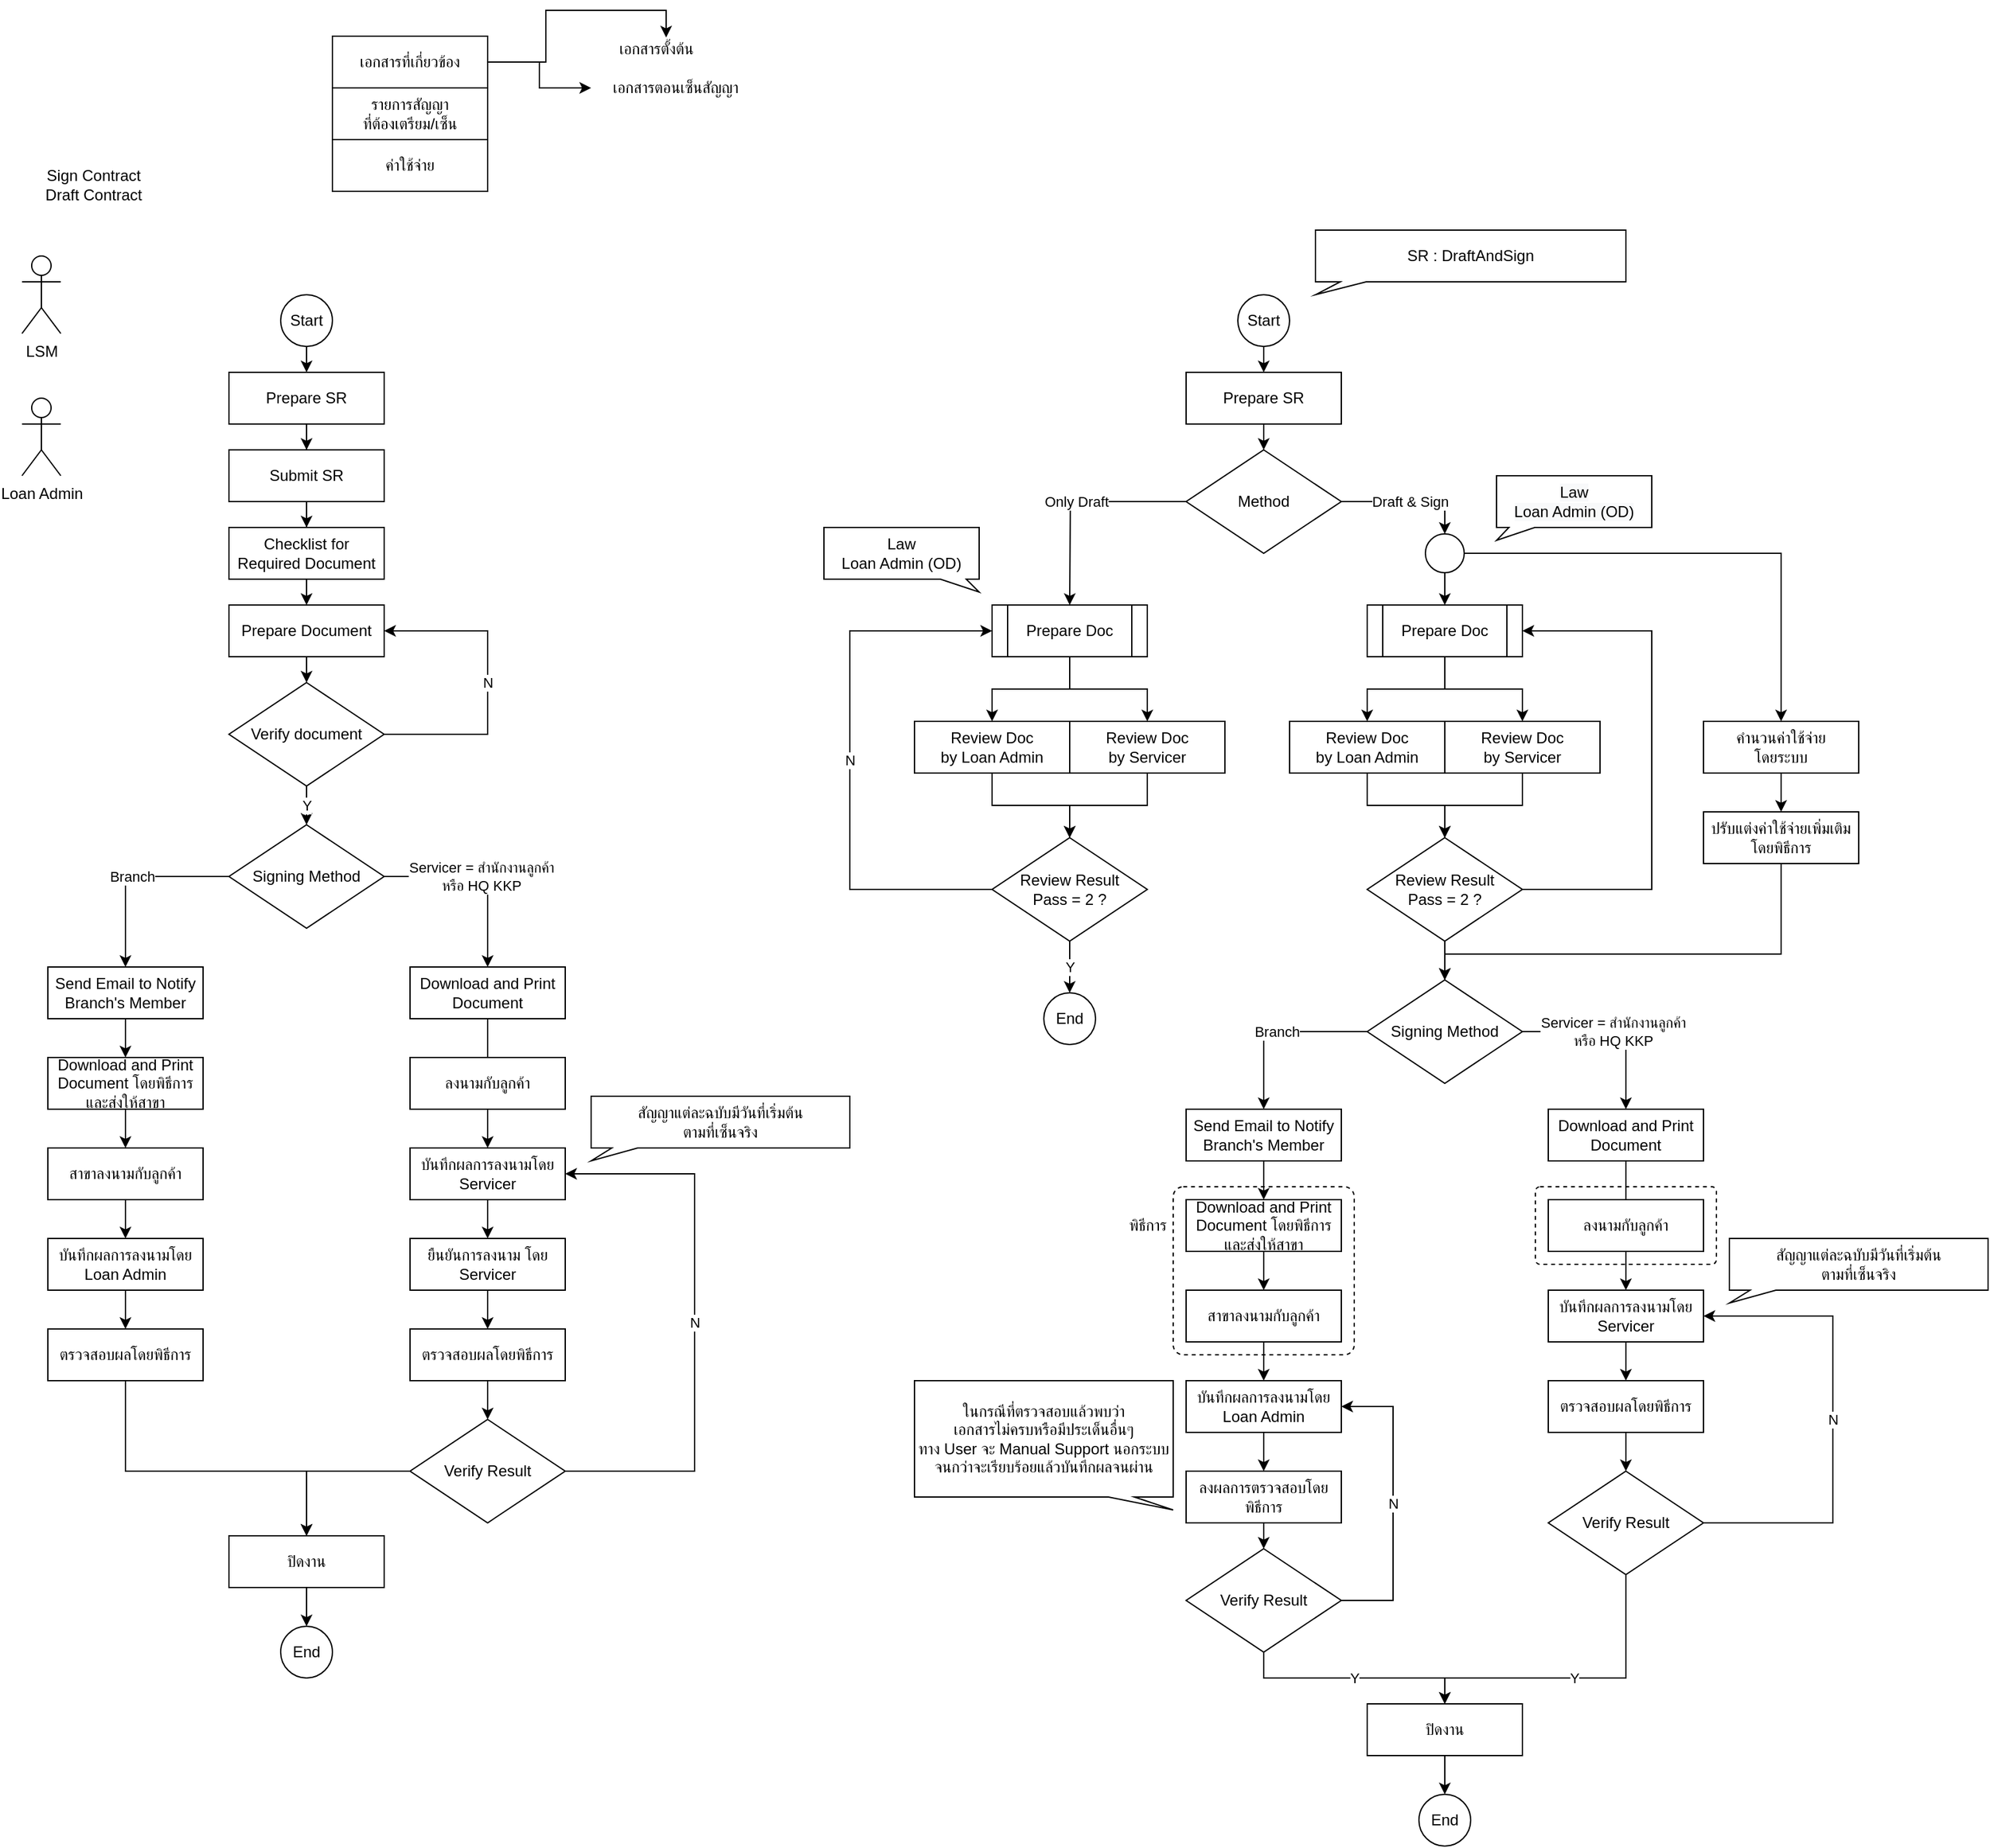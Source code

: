 <mxfile version="15.8.2" type="github">
  <diagram id="XHlBkb5N3IQd5sakmH8c" name="Page-1">
    <mxGraphModel dx="1648" dy="748" grid="1" gridSize="10" guides="1" tooltips="1" connect="1" arrows="1" fold="1" page="1" pageScale="1" pageWidth="850" pageHeight="1100" math="0" shadow="0">
      <root>
        <mxCell id="0" />
        <mxCell id="1" parent="0" />
        <mxCell id="TZq1IhybCBPVHilEYRej-134" value="" style="rounded=1;whiteSpace=wrap;html=1;dashed=1;arcSize=6;" parent="1" vertex="1">
          <mxGeometry x="1290" y="930" width="140" height="60" as="geometry" />
        </mxCell>
        <mxCell id="TZq1IhybCBPVHilEYRej-133" value="" style="rounded=1;whiteSpace=wrap;html=1;dashed=1;arcSize=6;" parent="1" vertex="1">
          <mxGeometry x="1010" y="930" width="140" height="130" as="geometry" />
        </mxCell>
        <mxCell id="TZq1IhybCBPVHilEYRej-1" value="Sign Contract&lt;br&gt;Draft Contract" style="text;html=1;align=center;verticalAlign=middle;resizable=0;points=[];autosize=1;strokeColor=none;fillColor=none;" parent="1" vertex="1">
          <mxGeometry x="130" y="140" width="90" height="30" as="geometry" />
        </mxCell>
        <mxCell id="TZq1IhybCBPVHilEYRej-2" value="ค่าใช้จ่าย" style="rounded=0;whiteSpace=wrap;html=1;" parent="1" vertex="1">
          <mxGeometry x="360" y="120" width="120" height="40" as="geometry" />
        </mxCell>
        <mxCell id="TZq1IhybCBPVHilEYRej-3" value="รายการสัญญา&lt;br&gt;ที่ต้องเตรียม/เซ็น" style="rounded=0;whiteSpace=wrap;html=1;" parent="1" vertex="1">
          <mxGeometry x="360" y="80" width="120" height="40" as="geometry" />
        </mxCell>
        <mxCell id="TZq1IhybCBPVHilEYRej-8" style="edgeStyle=orthogonalEdgeStyle;rounded=0;orthogonalLoop=1;jettySize=auto;html=1;exitX=1;exitY=0.5;exitDx=0;exitDy=0;entryX=0.6;entryY=0.05;entryDx=0;entryDy=0;entryPerimeter=0;" parent="1" source="TZq1IhybCBPVHilEYRej-4" target="TZq1IhybCBPVHilEYRej-6" edge="1">
          <mxGeometry relative="1" as="geometry" />
        </mxCell>
        <mxCell id="TZq1IhybCBPVHilEYRej-9" style="edgeStyle=orthogonalEdgeStyle;rounded=0;orthogonalLoop=1;jettySize=auto;html=1;exitX=1;exitY=0.5;exitDx=0;exitDy=0;" parent="1" source="TZq1IhybCBPVHilEYRej-4" target="TZq1IhybCBPVHilEYRej-7" edge="1">
          <mxGeometry relative="1" as="geometry" />
        </mxCell>
        <mxCell id="TZq1IhybCBPVHilEYRej-4" value="เอกสารที่เกี่ยวข้อง" style="rounded=0;whiteSpace=wrap;html=1;" parent="1" vertex="1">
          <mxGeometry x="360" y="40" width="120" height="40" as="geometry" />
        </mxCell>
        <mxCell id="TZq1IhybCBPVHilEYRej-6" value="เอกสารตั้งต้น" style="text;html=1;align=center;verticalAlign=middle;resizable=0;points=[];autosize=1;strokeColor=none;fillColor=none;" parent="1" vertex="1">
          <mxGeometry x="570" y="40" width="80" height="20" as="geometry" />
        </mxCell>
        <mxCell id="TZq1IhybCBPVHilEYRej-7" value="เอกสารตอนเซ็นสัญญา" style="text;html=1;align=center;verticalAlign=middle;resizable=0;points=[];autosize=1;strokeColor=none;fillColor=none;" parent="1" vertex="1">
          <mxGeometry x="560" y="70" width="130" height="20" as="geometry" />
        </mxCell>
        <mxCell id="TZq1IhybCBPVHilEYRej-11" value="LSM" style="shape=umlActor;verticalLabelPosition=bottom;verticalAlign=top;html=1;outlineConnect=0;" parent="1" vertex="1">
          <mxGeometry x="120" y="210" width="30" height="60" as="geometry" />
        </mxCell>
        <mxCell id="TZq1IhybCBPVHilEYRej-12" value="Loan Admin" style="shape=umlActor;verticalLabelPosition=bottom;verticalAlign=top;html=1;outlineConnect=0;" parent="1" vertex="1">
          <mxGeometry x="120" y="320" width="30" height="60" as="geometry" />
        </mxCell>
        <mxCell id="TZq1IhybCBPVHilEYRej-15" style="edgeStyle=orthogonalEdgeStyle;rounded=0;orthogonalLoop=1;jettySize=auto;html=1;exitX=0.5;exitY=1;exitDx=0;exitDy=0;entryX=0.5;entryY=0;entryDx=0;entryDy=0;" parent="1" source="TZq1IhybCBPVHilEYRej-13" target="TZq1IhybCBPVHilEYRej-14" edge="1">
          <mxGeometry relative="1" as="geometry" />
        </mxCell>
        <mxCell id="TZq1IhybCBPVHilEYRej-13" value="Start" style="ellipse;whiteSpace=wrap;html=1;aspect=fixed;" parent="1" vertex="1">
          <mxGeometry x="320" y="240" width="40" height="40" as="geometry" />
        </mxCell>
        <mxCell id="TZq1IhybCBPVHilEYRej-17" style="edgeStyle=orthogonalEdgeStyle;rounded=0;orthogonalLoop=1;jettySize=auto;html=1;exitX=0.5;exitY=1;exitDx=0;exitDy=0;" parent="1" source="TZq1IhybCBPVHilEYRej-14" target="TZq1IhybCBPVHilEYRej-16" edge="1">
          <mxGeometry relative="1" as="geometry" />
        </mxCell>
        <mxCell id="TZq1IhybCBPVHilEYRej-14" value="Prepare SR" style="rounded=0;whiteSpace=wrap;html=1;" parent="1" vertex="1">
          <mxGeometry x="280" y="300" width="120" height="40" as="geometry" />
        </mxCell>
        <mxCell id="TZq1IhybCBPVHilEYRej-21" style="edgeStyle=orthogonalEdgeStyle;rounded=0;orthogonalLoop=1;jettySize=auto;html=1;exitX=0.5;exitY=1;exitDx=0;exitDy=0;" parent="1" source="TZq1IhybCBPVHilEYRej-16" target="TZq1IhybCBPVHilEYRej-20" edge="1">
          <mxGeometry relative="1" as="geometry" />
        </mxCell>
        <mxCell id="TZq1IhybCBPVHilEYRej-16" value="Submit SR" style="rounded=0;whiteSpace=wrap;html=1;" parent="1" vertex="1">
          <mxGeometry x="280" y="360" width="120" height="40" as="geometry" />
        </mxCell>
        <mxCell id="TZq1IhybCBPVHilEYRej-23" style="edgeStyle=orthogonalEdgeStyle;rounded=0;orthogonalLoop=1;jettySize=auto;html=1;exitX=0.5;exitY=1;exitDx=0;exitDy=0;entryX=0.5;entryY=0;entryDx=0;entryDy=0;" parent="1" source="TZq1IhybCBPVHilEYRej-20" target="TZq1IhybCBPVHilEYRej-22" edge="1">
          <mxGeometry relative="1" as="geometry" />
        </mxCell>
        <mxCell id="TZq1IhybCBPVHilEYRej-20" value="Checklist for Required Document" style="rounded=0;whiteSpace=wrap;html=1;" parent="1" vertex="1">
          <mxGeometry x="280" y="420" width="120" height="40" as="geometry" />
        </mxCell>
        <mxCell id="TZq1IhybCBPVHilEYRej-25" style="edgeStyle=orthogonalEdgeStyle;rounded=0;orthogonalLoop=1;jettySize=auto;html=1;exitX=0.5;exitY=1;exitDx=0;exitDy=0;entryX=0.5;entryY=0;entryDx=0;entryDy=0;" parent="1" source="TZq1IhybCBPVHilEYRej-22" target="TZq1IhybCBPVHilEYRej-24" edge="1">
          <mxGeometry relative="1" as="geometry" />
        </mxCell>
        <mxCell id="TZq1IhybCBPVHilEYRej-22" value="Prepare Document" style="rounded=0;whiteSpace=wrap;html=1;" parent="1" vertex="1">
          <mxGeometry x="280" y="480" width="120" height="40" as="geometry" />
        </mxCell>
        <mxCell id="TZq1IhybCBPVHilEYRej-26" value="N" style="edgeStyle=orthogonalEdgeStyle;rounded=0;orthogonalLoop=1;jettySize=auto;html=1;exitX=1;exitY=0.5;exitDx=0;exitDy=0;entryX=1;entryY=0.5;entryDx=0;entryDy=0;" parent="1" source="TZq1IhybCBPVHilEYRej-24" target="TZq1IhybCBPVHilEYRej-22" edge="1">
          <mxGeometry relative="1" as="geometry">
            <Array as="points">
              <mxPoint x="480" y="580" />
              <mxPoint x="480" y="500" />
            </Array>
          </mxGeometry>
        </mxCell>
        <mxCell id="TZq1IhybCBPVHilEYRej-28" value="Y" style="edgeStyle=orthogonalEdgeStyle;rounded=0;orthogonalLoop=1;jettySize=auto;html=1;exitX=0.5;exitY=1;exitDx=0;exitDy=0;entryX=0.5;entryY=0;entryDx=0;entryDy=0;" parent="1" source="TZq1IhybCBPVHilEYRej-24" target="TZq1IhybCBPVHilEYRej-27" edge="1">
          <mxGeometry relative="1" as="geometry" />
        </mxCell>
        <mxCell id="TZq1IhybCBPVHilEYRej-24" value="Verify document" style="rhombus;whiteSpace=wrap;html=1;" parent="1" vertex="1">
          <mxGeometry x="280" y="540" width="120" height="80" as="geometry" />
        </mxCell>
        <mxCell id="TZq1IhybCBPVHilEYRej-30" value="Branch" style="edgeStyle=orthogonalEdgeStyle;rounded=0;orthogonalLoop=1;jettySize=auto;html=1;exitX=0;exitY=0.5;exitDx=0;exitDy=0;" parent="1" source="TZq1IhybCBPVHilEYRej-27" target="TZq1IhybCBPVHilEYRej-29" edge="1">
          <mxGeometry relative="1" as="geometry" />
        </mxCell>
        <mxCell id="TZq1IhybCBPVHilEYRej-34" value="Servicer = สำนักงานลูกค้า&lt;br&gt;หรือ HQ KKP" style="edgeStyle=orthogonalEdgeStyle;rounded=0;orthogonalLoop=1;jettySize=auto;html=1;exitX=1;exitY=0.5;exitDx=0;exitDy=0;entryX=0.5;entryY=0;entryDx=0;entryDy=0;" parent="1" source="TZq1IhybCBPVHilEYRej-27" target="TZq1IhybCBPVHilEYRej-33" edge="1">
          <mxGeometry relative="1" as="geometry" />
        </mxCell>
        <mxCell id="TZq1IhybCBPVHilEYRej-27" value="Signing Method" style="rhombus;whiteSpace=wrap;html=1;" parent="1" vertex="1">
          <mxGeometry x="280" y="650" width="120" height="80" as="geometry" />
        </mxCell>
        <mxCell id="TZq1IhybCBPVHilEYRej-38" style="edgeStyle=orthogonalEdgeStyle;rounded=0;orthogonalLoop=1;jettySize=auto;html=1;exitX=0.5;exitY=1;exitDx=0;exitDy=0;entryX=0.5;entryY=0;entryDx=0;entryDy=0;startArrow=none;" parent="1" source="TZq1IhybCBPVHilEYRej-44" target="TZq1IhybCBPVHilEYRej-47" edge="1">
          <mxGeometry relative="1" as="geometry" />
        </mxCell>
        <mxCell id="TZq1IhybCBPVHilEYRej-46" style="edgeStyle=orthogonalEdgeStyle;rounded=0;orthogonalLoop=1;jettySize=auto;html=1;exitX=0.5;exitY=1;exitDx=0;exitDy=0;entryX=0.5;entryY=0;entryDx=0;entryDy=0;" parent="1" source="TZq1IhybCBPVHilEYRej-29" target="TZq1IhybCBPVHilEYRej-44" edge="1">
          <mxGeometry relative="1" as="geometry" />
        </mxCell>
        <mxCell id="TZq1IhybCBPVHilEYRej-29" value="Send Email to Notify Branch&#39;s Member" style="rounded=0;whiteSpace=wrap;html=1;" parent="1" vertex="1">
          <mxGeometry x="140" y="760" width="120" height="40" as="geometry" />
        </mxCell>
        <mxCell id="TZq1IhybCBPVHilEYRej-42" style="edgeStyle=orthogonalEdgeStyle;rounded=0;orthogonalLoop=1;jettySize=auto;html=1;exitX=0.5;exitY=1;exitDx=0;exitDy=0;entryX=0.5;entryY=0;entryDx=0;entryDy=0;" parent="1" source="TZq1IhybCBPVHilEYRej-33" target="TZq1IhybCBPVHilEYRej-41" edge="1">
          <mxGeometry relative="1" as="geometry" />
        </mxCell>
        <mxCell id="TZq1IhybCBPVHilEYRej-33" value="Download and Print Document" style="rounded=0;whiteSpace=wrap;html=1;" parent="1" vertex="1">
          <mxGeometry x="420" y="760" width="120" height="40" as="geometry" />
        </mxCell>
        <mxCell id="TZq1IhybCBPVHilEYRej-53" style="edgeStyle=orthogonalEdgeStyle;rounded=0;orthogonalLoop=1;jettySize=auto;html=1;exitX=0.5;exitY=1;exitDx=0;exitDy=0;entryX=0.5;entryY=0;entryDx=0;entryDy=0;" parent="1" source="TZq1IhybCBPVHilEYRej-36" target="TZq1IhybCBPVHilEYRej-50" edge="1">
          <mxGeometry relative="1" as="geometry">
            <Array as="points">
              <mxPoint x="200" y="1040" />
            </Array>
          </mxGeometry>
        </mxCell>
        <mxCell id="TZq1IhybCBPVHilEYRej-36" value="บันทึกผลการลงนามโดย Loan Admin" style="rounded=0;whiteSpace=wrap;html=1;" parent="1" vertex="1">
          <mxGeometry x="140" y="970" width="120" height="40" as="geometry" />
        </mxCell>
        <mxCell id="TZq1IhybCBPVHilEYRej-59" style="edgeStyle=orthogonalEdgeStyle;rounded=0;orthogonalLoop=1;jettySize=auto;html=1;exitX=0.5;exitY=1;exitDx=0;exitDy=0;entryX=0.5;entryY=0;entryDx=0;entryDy=0;" parent="1" source="TZq1IhybCBPVHilEYRej-39" target="TZq1IhybCBPVHilEYRej-57" edge="1">
          <mxGeometry relative="1" as="geometry" />
        </mxCell>
        <mxCell id="TZq1IhybCBPVHilEYRej-39" value="ยืนยันการลงนาม โดย Servicer" style="rounded=0;whiteSpace=wrap;html=1;" parent="1" vertex="1">
          <mxGeometry x="420" y="970" width="120" height="40" as="geometry" />
        </mxCell>
        <mxCell id="TZq1IhybCBPVHilEYRej-43" style="edgeStyle=orthogonalEdgeStyle;rounded=0;orthogonalLoop=1;jettySize=auto;html=1;exitX=0.5;exitY=1;exitDx=0;exitDy=0;entryX=0.5;entryY=0;entryDx=0;entryDy=0;" parent="1" source="TZq1IhybCBPVHilEYRej-41" target="TZq1IhybCBPVHilEYRej-39" edge="1">
          <mxGeometry relative="1" as="geometry" />
        </mxCell>
        <mxCell id="TZq1IhybCBPVHilEYRej-41" value="บันทึกผลการลงนามโดย Servicer" style="rounded=0;whiteSpace=wrap;html=1;" parent="1" vertex="1">
          <mxGeometry x="420" y="900" width="120" height="40" as="geometry" />
        </mxCell>
        <mxCell id="TZq1IhybCBPVHilEYRej-44" value="Download and Print Document โดยพิธีการ&lt;br&gt;และส่งให้สาขา" style="rounded=0;whiteSpace=wrap;html=1;" parent="1" vertex="1">
          <mxGeometry x="140" y="830" width="120" height="40" as="geometry" />
        </mxCell>
        <mxCell id="TZq1IhybCBPVHilEYRej-49" style="edgeStyle=orthogonalEdgeStyle;rounded=0;orthogonalLoop=1;jettySize=auto;html=1;exitX=0.5;exitY=1;exitDx=0;exitDy=0;" parent="1" source="TZq1IhybCBPVHilEYRej-47" target="TZq1IhybCBPVHilEYRej-36" edge="1">
          <mxGeometry relative="1" as="geometry" />
        </mxCell>
        <mxCell id="TZq1IhybCBPVHilEYRej-47" value="สาขาลงนามกับลูกค้า" style="rounded=0;whiteSpace=wrap;html=1;" parent="1" vertex="1">
          <mxGeometry x="140" y="900" width="120" height="40" as="geometry" />
        </mxCell>
        <mxCell id="TZq1IhybCBPVHilEYRej-48" value="ลงนามกับลูกค้า" style="rounded=0;whiteSpace=wrap;html=1;" parent="1" vertex="1">
          <mxGeometry x="420" y="830" width="120" height="40" as="geometry" />
        </mxCell>
        <mxCell id="TZq1IhybCBPVHilEYRej-64" style="edgeStyle=orthogonalEdgeStyle;rounded=0;orthogonalLoop=1;jettySize=auto;html=1;exitX=0.5;exitY=1;exitDx=0;exitDy=0;entryX=0.5;entryY=0;entryDx=0;entryDy=0;" parent="1" source="TZq1IhybCBPVHilEYRej-50" target="TZq1IhybCBPVHilEYRej-62" edge="1">
          <mxGeometry relative="1" as="geometry">
            <Array as="points">
              <mxPoint x="200" y="1150" />
              <mxPoint x="340" y="1150" />
            </Array>
          </mxGeometry>
        </mxCell>
        <mxCell id="TZq1IhybCBPVHilEYRej-50" value="ตรวจสอบผลโดยพิธีการ" style="rounded=0;whiteSpace=wrap;html=1;" parent="1" vertex="1">
          <mxGeometry x="140" y="1040" width="120" height="40" as="geometry" />
        </mxCell>
        <mxCell id="TZq1IhybCBPVHilEYRej-56" style="edgeStyle=orthogonalEdgeStyle;rounded=0;orthogonalLoop=1;jettySize=auto;html=1;exitX=0.5;exitY=1;exitDx=0;exitDy=0;entryX=0.5;entryY=0;entryDx=0;entryDy=0;" parent="1" source="TZq1IhybCBPVHilEYRej-57" target="TZq1IhybCBPVHilEYRej-58" edge="1">
          <mxGeometry relative="1" as="geometry">
            <mxPoint x="480" y="1110" as="targetPoint" />
          </mxGeometry>
        </mxCell>
        <mxCell id="TZq1IhybCBPVHilEYRej-57" value="ตรวจสอบผลโดยพิธีการ" style="rounded=0;whiteSpace=wrap;html=1;" parent="1" vertex="1">
          <mxGeometry x="420" y="1040" width="120" height="40" as="geometry" />
        </mxCell>
        <mxCell id="TZq1IhybCBPVHilEYRej-60" value="N" style="edgeStyle=orthogonalEdgeStyle;rounded=0;orthogonalLoop=1;jettySize=auto;html=1;exitX=1;exitY=0.5;exitDx=0;exitDy=0;entryX=1;entryY=0.5;entryDx=0;entryDy=0;" parent="1" source="TZq1IhybCBPVHilEYRej-58" target="TZq1IhybCBPVHilEYRej-41" edge="1">
          <mxGeometry relative="1" as="geometry">
            <Array as="points">
              <mxPoint x="640" y="1150" />
              <mxPoint x="640" y="920" />
            </Array>
          </mxGeometry>
        </mxCell>
        <mxCell id="TZq1IhybCBPVHilEYRej-63" style="edgeStyle=orthogonalEdgeStyle;rounded=0;orthogonalLoop=1;jettySize=auto;html=1;exitX=0;exitY=0.5;exitDx=0;exitDy=0;" parent="1" source="TZq1IhybCBPVHilEYRej-58" target="TZq1IhybCBPVHilEYRej-62" edge="1">
          <mxGeometry relative="1" as="geometry" />
        </mxCell>
        <mxCell id="TZq1IhybCBPVHilEYRej-58" value="Verify Result" style="rhombus;whiteSpace=wrap;html=1;" parent="1" vertex="1">
          <mxGeometry x="420" y="1110" width="120" height="80" as="geometry" />
        </mxCell>
        <mxCell id="TZq1IhybCBPVHilEYRej-61" value="สัญญาแต่ละฉบับมีวันที่เริ่มต้น&lt;br&gt;ตามที่เซ็นจริง" style="shape=callout;whiteSpace=wrap;html=1;perimeter=calloutPerimeter;size=10;position=0.08;position2=0;" parent="1" vertex="1">
          <mxGeometry x="560" y="860" width="200" height="50" as="geometry" />
        </mxCell>
        <mxCell id="TZq1IhybCBPVHilEYRej-66" style="edgeStyle=orthogonalEdgeStyle;rounded=0;orthogonalLoop=1;jettySize=auto;html=1;exitX=0.5;exitY=1;exitDx=0;exitDy=0;" parent="1" source="TZq1IhybCBPVHilEYRej-62" target="TZq1IhybCBPVHilEYRej-65" edge="1">
          <mxGeometry relative="1" as="geometry" />
        </mxCell>
        <mxCell id="TZq1IhybCBPVHilEYRej-62" value="ปิดงาน" style="rounded=0;whiteSpace=wrap;html=1;" parent="1" vertex="1">
          <mxGeometry x="280" y="1200" width="120" height="40" as="geometry" />
        </mxCell>
        <mxCell id="TZq1IhybCBPVHilEYRej-65" value="End" style="ellipse;whiteSpace=wrap;html=1;aspect=fixed;" parent="1" vertex="1">
          <mxGeometry x="320" y="1270" width="40" height="40" as="geometry" />
        </mxCell>
        <mxCell id="TZq1IhybCBPVHilEYRej-69" style="edgeStyle=orthogonalEdgeStyle;rounded=0;orthogonalLoop=1;jettySize=auto;html=1;exitX=0.5;exitY=1;exitDx=0;exitDy=0;entryX=0.5;entryY=0;entryDx=0;entryDy=0;" parent="1" source="TZq1IhybCBPVHilEYRej-67" target="TZq1IhybCBPVHilEYRej-68" edge="1">
          <mxGeometry relative="1" as="geometry" />
        </mxCell>
        <mxCell id="TZq1IhybCBPVHilEYRej-67" value="Start" style="ellipse;whiteSpace=wrap;html=1;aspect=fixed;" parent="1" vertex="1">
          <mxGeometry x="1060" y="240" width="40" height="40" as="geometry" />
        </mxCell>
        <mxCell id="TZq1IhybCBPVHilEYRej-71" style="edgeStyle=orthogonalEdgeStyle;rounded=0;orthogonalLoop=1;jettySize=auto;html=1;exitX=0.5;exitY=1;exitDx=0;exitDy=0;entryX=0.5;entryY=0;entryDx=0;entryDy=0;" parent="1" source="TZq1IhybCBPVHilEYRej-68" target="TZq1IhybCBPVHilEYRej-70" edge="1">
          <mxGeometry relative="1" as="geometry" />
        </mxCell>
        <mxCell id="TZq1IhybCBPVHilEYRej-68" value="Prepare SR" style="rounded=0;whiteSpace=wrap;html=1;" parent="1" vertex="1">
          <mxGeometry x="1020" y="300" width="120" height="40" as="geometry" />
        </mxCell>
        <mxCell id="TZq1IhybCBPVHilEYRej-74" value="Only Draft" style="edgeStyle=orthogonalEdgeStyle;rounded=0;orthogonalLoop=1;jettySize=auto;html=1;exitX=0;exitY=0.5;exitDx=0;exitDy=0;entryX=0.5;entryY=0;entryDx=0;entryDy=0;" parent="1" source="TZq1IhybCBPVHilEYRej-70" edge="1">
          <mxGeometry relative="1" as="geometry">
            <mxPoint x="930" y="480" as="targetPoint" />
          </mxGeometry>
        </mxCell>
        <mxCell id="TZq1IhybCBPVHilEYRej-76" value="Draft &amp;amp; Sign" style="edgeStyle=orthogonalEdgeStyle;rounded=0;orthogonalLoop=1;jettySize=auto;html=1;exitX=1;exitY=0.5;exitDx=0;exitDy=0;entryX=0.5;entryY=0;entryDx=0;entryDy=0;" parent="1" source="TZq1IhybCBPVHilEYRej-70" target="TZq1IhybCBPVHilEYRej-143" edge="1">
          <mxGeometry relative="1" as="geometry">
            <mxPoint x="1220" y="480" as="targetPoint" />
          </mxGeometry>
        </mxCell>
        <mxCell id="TZq1IhybCBPVHilEYRej-70" value="Method" style="rhombus;whiteSpace=wrap;html=1;" parent="1" vertex="1">
          <mxGeometry x="1020" y="360" width="120" height="80" as="geometry" />
        </mxCell>
        <mxCell id="TZq1IhybCBPVHilEYRej-72" value="SR : DraftAndSign" style="shape=callout;whiteSpace=wrap;html=1;perimeter=calloutPerimeter;size=10;position=0.08;position2=0;" parent="1" vertex="1">
          <mxGeometry x="1120" y="190" width="240" height="50" as="geometry" />
        </mxCell>
        <mxCell id="TZq1IhybCBPVHilEYRej-78" style="edgeStyle=orthogonalEdgeStyle;rounded=0;orthogonalLoop=1;jettySize=auto;html=1;exitX=0.5;exitY=1;exitDx=0;exitDy=0;" parent="1" source="TZq1IhybCBPVHilEYRej-82" target="TZq1IhybCBPVHilEYRej-77" edge="1">
          <mxGeometry relative="1" as="geometry">
            <mxPoint x="930" y="520" as="sourcePoint" />
          </mxGeometry>
        </mxCell>
        <mxCell id="TZq1IhybCBPVHilEYRej-80" style="edgeStyle=orthogonalEdgeStyle;rounded=0;orthogonalLoop=1;jettySize=auto;html=1;exitX=0.5;exitY=1;exitDx=0;exitDy=0;" parent="1" source="TZq1IhybCBPVHilEYRej-77" target="TZq1IhybCBPVHilEYRej-79" edge="1">
          <mxGeometry relative="1" as="geometry" />
        </mxCell>
        <mxCell id="TZq1IhybCBPVHilEYRej-77" value="Review Doc&lt;br&gt;by Loan Admin" style="rounded=0;whiteSpace=wrap;html=1;" parent="1" vertex="1">
          <mxGeometry x="810" y="570" width="120" height="40" as="geometry" />
        </mxCell>
        <mxCell id="TZq1IhybCBPVHilEYRej-81" value="N" style="edgeStyle=orthogonalEdgeStyle;rounded=0;orthogonalLoop=1;jettySize=auto;html=1;exitX=0;exitY=0.5;exitDx=0;exitDy=0;entryX=0;entryY=0.5;entryDx=0;entryDy=0;" parent="1" source="TZq1IhybCBPVHilEYRej-79" target="TZq1IhybCBPVHilEYRej-82" edge="1">
          <mxGeometry relative="1" as="geometry">
            <mxPoint x="870" y="500" as="targetPoint" />
            <Array as="points">
              <mxPoint x="760" y="700" />
              <mxPoint x="760" y="500" />
            </Array>
          </mxGeometry>
        </mxCell>
        <mxCell id="TZq1IhybCBPVHilEYRej-84" value="Y" style="edgeStyle=orthogonalEdgeStyle;rounded=0;orthogonalLoop=1;jettySize=auto;html=1;exitX=0.5;exitY=1;exitDx=0;exitDy=0;" parent="1" source="TZq1IhybCBPVHilEYRej-79" target="TZq1IhybCBPVHilEYRej-83" edge="1">
          <mxGeometry relative="1" as="geometry" />
        </mxCell>
        <mxCell id="TZq1IhybCBPVHilEYRej-79" value="Review Result&lt;br&gt;Pass = 2 ?" style="rhombus;whiteSpace=wrap;html=1;" parent="1" vertex="1">
          <mxGeometry x="870" y="660" width="120" height="80" as="geometry" />
        </mxCell>
        <mxCell id="TZq1IhybCBPVHilEYRej-90" style="edgeStyle=orthogonalEdgeStyle;rounded=0;orthogonalLoop=1;jettySize=auto;html=1;exitX=0.5;exitY=1;exitDx=0;exitDy=0;entryX=0.5;entryY=0;entryDx=0;entryDy=0;" parent="1" source="TZq1IhybCBPVHilEYRej-82" target="TZq1IhybCBPVHilEYRej-89" edge="1">
          <mxGeometry relative="1" as="geometry" />
        </mxCell>
        <mxCell id="TZq1IhybCBPVHilEYRej-82" value="Prepare Doc" style="shape=process;whiteSpace=wrap;html=1;backgroundOutline=1;" parent="1" vertex="1">
          <mxGeometry x="870" y="480" width="120" height="40" as="geometry" />
        </mxCell>
        <mxCell id="TZq1IhybCBPVHilEYRej-83" value="End" style="ellipse;whiteSpace=wrap;html=1;aspect=fixed;" parent="1" vertex="1">
          <mxGeometry x="910" y="780" width="40" height="40" as="geometry" />
        </mxCell>
        <mxCell id="TZq1IhybCBPVHilEYRej-97" style="edgeStyle=orthogonalEdgeStyle;rounded=0;orthogonalLoop=1;jettySize=auto;html=1;exitX=0.5;exitY=1;exitDx=0;exitDy=0;" parent="1" source="TZq1IhybCBPVHilEYRej-85" target="TZq1IhybCBPVHilEYRej-93" edge="1">
          <mxGeometry relative="1" as="geometry" />
        </mxCell>
        <mxCell id="TZq1IhybCBPVHilEYRej-98" style="edgeStyle=orthogonalEdgeStyle;rounded=0;orthogonalLoop=1;jettySize=auto;html=1;exitX=0.5;exitY=1;exitDx=0;exitDy=0;entryX=0.5;entryY=0;entryDx=0;entryDy=0;" parent="1" source="TZq1IhybCBPVHilEYRej-85" target="TZq1IhybCBPVHilEYRej-96" edge="1">
          <mxGeometry relative="1" as="geometry" />
        </mxCell>
        <mxCell id="TZq1IhybCBPVHilEYRej-85" value="Prepare Doc" style="shape=process;whiteSpace=wrap;html=1;backgroundOutline=1;" parent="1" vertex="1">
          <mxGeometry x="1160" y="480" width="120" height="40" as="geometry" />
        </mxCell>
        <mxCell id="TZq1IhybCBPVHilEYRej-91" style="edgeStyle=orthogonalEdgeStyle;rounded=0;orthogonalLoop=1;jettySize=auto;html=1;exitX=0.5;exitY=1;exitDx=0;exitDy=0;entryX=0.5;entryY=0;entryDx=0;entryDy=0;" parent="1" source="TZq1IhybCBPVHilEYRej-89" target="TZq1IhybCBPVHilEYRej-79" edge="1">
          <mxGeometry relative="1" as="geometry" />
        </mxCell>
        <mxCell id="TZq1IhybCBPVHilEYRej-89" value="Review Doc&lt;br&gt;by Servicer" style="rounded=0;whiteSpace=wrap;html=1;" parent="1" vertex="1">
          <mxGeometry x="930" y="570" width="120" height="40" as="geometry" />
        </mxCell>
        <mxCell id="TZq1IhybCBPVHilEYRej-92" style="edgeStyle=orthogonalEdgeStyle;rounded=0;orthogonalLoop=1;jettySize=auto;html=1;exitX=0.5;exitY=1;exitDx=0;exitDy=0;" parent="1" source="TZq1IhybCBPVHilEYRej-93" target="TZq1IhybCBPVHilEYRej-94" edge="1">
          <mxGeometry relative="1" as="geometry" />
        </mxCell>
        <mxCell id="TZq1IhybCBPVHilEYRej-93" value="Review Doc&lt;br&gt;by Loan Admin" style="rounded=0;whiteSpace=wrap;html=1;" parent="1" vertex="1">
          <mxGeometry x="1100" y="570" width="120" height="40" as="geometry" />
        </mxCell>
        <mxCell id="TZq1IhybCBPVHilEYRej-99" style="edgeStyle=orthogonalEdgeStyle;rounded=0;orthogonalLoop=1;jettySize=auto;html=1;exitX=0.5;exitY=1;exitDx=0;exitDy=0;entryX=0.5;entryY=0;entryDx=0;entryDy=0;" parent="1" source="TZq1IhybCBPVHilEYRej-94" target="TZq1IhybCBPVHilEYRej-101" edge="1">
          <mxGeometry relative="1" as="geometry">
            <mxPoint x="1220" y="820" as="targetPoint" />
          </mxGeometry>
        </mxCell>
        <mxCell id="TZq1IhybCBPVHilEYRej-100" style="edgeStyle=orthogonalEdgeStyle;rounded=0;orthogonalLoop=1;jettySize=auto;html=1;exitX=1;exitY=0.5;exitDx=0;exitDy=0;entryX=1;entryY=0.5;entryDx=0;entryDy=0;" parent="1" source="TZq1IhybCBPVHilEYRej-94" target="TZq1IhybCBPVHilEYRej-85" edge="1">
          <mxGeometry relative="1" as="geometry">
            <Array as="points">
              <mxPoint x="1380" y="700" />
              <mxPoint x="1380" y="500" />
            </Array>
          </mxGeometry>
        </mxCell>
        <mxCell id="TZq1IhybCBPVHilEYRej-94" value="Review Result&lt;br&gt;Pass = 2 ?" style="rhombus;whiteSpace=wrap;html=1;" parent="1" vertex="1">
          <mxGeometry x="1160" y="660" width="120" height="80" as="geometry" />
        </mxCell>
        <mxCell id="TZq1IhybCBPVHilEYRej-95" style="edgeStyle=orthogonalEdgeStyle;rounded=0;orthogonalLoop=1;jettySize=auto;html=1;exitX=0.5;exitY=1;exitDx=0;exitDy=0;entryX=0.5;entryY=0;entryDx=0;entryDy=0;" parent="1" source="TZq1IhybCBPVHilEYRej-96" target="TZq1IhybCBPVHilEYRej-94" edge="1">
          <mxGeometry relative="1" as="geometry" />
        </mxCell>
        <mxCell id="TZq1IhybCBPVHilEYRej-96" value="Review Doc&lt;br&gt;by Servicer" style="rounded=0;whiteSpace=wrap;html=1;" parent="1" vertex="1">
          <mxGeometry x="1220" y="570" width="120" height="40" as="geometry" />
        </mxCell>
        <mxCell id="TZq1IhybCBPVHilEYRej-128" value="Branch" style="edgeStyle=orthogonalEdgeStyle;rounded=0;orthogonalLoop=1;jettySize=auto;html=1;exitX=0;exitY=0.5;exitDx=0;exitDy=0;" parent="1" source="TZq1IhybCBPVHilEYRej-101" target="TZq1IhybCBPVHilEYRej-104" edge="1">
          <mxGeometry relative="1" as="geometry" />
        </mxCell>
        <mxCell id="TZq1IhybCBPVHilEYRej-129" value="Servicer = สำนักงานลูกค้า&lt;br&gt;หรือ HQ KKP" style="edgeStyle=orthogonalEdgeStyle;rounded=0;orthogonalLoop=1;jettySize=auto;html=1;exitX=1;exitY=0.5;exitDx=0;exitDy=0;" parent="1" source="TZq1IhybCBPVHilEYRej-101" target="TZq1IhybCBPVHilEYRej-106" edge="1">
          <mxGeometry relative="1" as="geometry" />
        </mxCell>
        <mxCell id="TZq1IhybCBPVHilEYRej-101" value="Signing Method" style="rhombus;whiteSpace=wrap;html=1;" parent="1" vertex="1">
          <mxGeometry x="1160" y="770" width="120" height="80" as="geometry" />
        </mxCell>
        <mxCell id="TZq1IhybCBPVHilEYRej-102" style="edgeStyle=orthogonalEdgeStyle;rounded=0;orthogonalLoop=1;jettySize=auto;html=1;exitX=0.5;exitY=1;exitDx=0;exitDy=0;entryX=0.5;entryY=0;entryDx=0;entryDy=0;startArrow=none;" parent="1" source="TZq1IhybCBPVHilEYRej-113" target="TZq1IhybCBPVHilEYRej-115" edge="1">
          <mxGeometry relative="1" as="geometry" />
        </mxCell>
        <mxCell id="TZq1IhybCBPVHilEYRej-103" style="edgeStyle=orthogonalEdgeStyle;rounded=0;orthogonalLoop=1;jettySize=auto;html=1;exitX=0.5;exitY=1;exitDx=0;exitDy=0;entryX=0.5;entryY=0;entryDx=0;entryDy=0;" parent="1" source="TZq1IhybCBPVHilEYRej-104" target="TZq1IhybCBPVHilEYRej-113" edge="1">
          <mxGeometry relative="1" as="geometry" />
        </mxCell>
        <mxCell id="TZq1IhybCBPVHilEYRej-104" value="Send Email to Notify Branch&#39;s Member" style="rounded=0;whiteSpace=wrap;html=1;" parent="1" vertex="1">
          <mxGeometry x="1020" y="870" width="120" height="40" as="geometry" />
        </mxCell>
        <mxCell id="TZq1IhybCBPVHilEYRej-105" style="edgeStyle=orthogonalEdgeStyle;rounded=0;orthogonalLoop=1;jettySize=auto;html=1;exitX=0.5;exitY=1;exitDx=0;exitDy=0;entryX=0.5;entryY=0;entryDx=0;entryDy=0;" parent="1" source="TZq1IhybCBPVHilEYRej-106" target="TZq1IhybCBPVHilEYRej-112" edge="1">
          <mxGeometry relative="1" as="geometry" />
        </mxCell>
        <mxCell id="TZq1IhybCBPVHilEYRej-106" value="Download and Print Document" style="rounded=0;whiteSpace=wrap;html=1;" parent="1" vertex="1">
          <mxGeometry x="1300" y="870" width="120" height="40" as="geometry" />
        </mxCell>
        <mxCell id="TZq1IhybCBPVHilEYRej-107" style="edgeStyle=orthogonalEdgeStyle;rounded=0;orthogonalLoop=1;jettySize=auto;html=1;exitX=0.5;exitY=1;exitDx=0;exitDy=0;entryX=0.5;entryY=0;entryDx=0;entryDy=0;" parent="1" source="TZq1IhybCBPVHilEYRej-108" target="TZq1IhybCBPVHilEYRej-118" edge="1">
          <mxGeometry relative="1" as="geometry">
            <Array as="points">
              <mxPoint x="1080" y="1150" />
            </Array>
          </mxGeometry>
        </mxCell>
        <mxCell id="TZq1IhybCBPVHilEYRej-108" value="บันทึกผลการลงนามโดย Loan Admin" style="rounded=0;whiteSpace=wrap;html=1;" parent="1" vertex="1">
          <mxGeometry x="1020" y="1080" width="120" height="40" as="geometry" />
        </mxCell>
        <mxCell id="TZq1IhybCBPVHilEYRej-111" style="edgeStyle=orthogonalEdgeStyle;rounded=0;orthogonalLoop=1;jettySize=auto;html=1;exitX=0.5;exitY=1;exitDx=0;exitDy=0;entryX=0.5;entryY=0;entryDx=0;entryDy=0;" parent="1" source="TZq1IhybCBPVHilEYRej-112" target="TZq1IhybCBPVHilEYRej-120" edge="1">
          <mxGeometry relative="1" as="geometry">
            <mxPoint x="1360" y="1080" as="targetPoint" />
          </mxGeometry>
        </mxCell>
        <mxCell id="TZq1IhybCBPVHilEYRej-112" value="บันทึกผลการลงนามโดย Servicer" style="rounded=0;whiteSpace=wrap;html=1;" parent="1" vertex="1">
          <mxGeometry x="1300" y="1010" width="120" height="40" as="geometry" />
        </mxCell>
        <mxCell id="TZq1IhybCBPVHilEYRej-113" value="Download and Print Document โดยพิธีการ&lt;br&gt;และส่งให้สาขา" style="rounded=0;whiteSpace=wrap;html=1;" parent="1" vertex="1">
          <mxGeometry x="1020" y="940" width="120" height="40" as="geometry" />
        </mxCell>
        <mxCell id="TZq1IhybCBPVHilEYRej-114" style="edgeStyle=orthogonalEdgeStyle;rounded=0;orthogonalLoop=1;jettySize=auto;html=1;exitX=0.5;exitY=1;exitDx=0;exitDy=0;" parent="1" source="TZq1IhybCBPVHilEYRej-115" target="TZq1IhybCBPVHilEYRej-108" edge="1">
          <mxGeometry relative="1" as="geometry" />
        </mxCell>
        <mxCell id="TZq1IhybCBPVHilEYRej-115" value="สาขาลงนามกับลูกค้า" style="rounded=0;whiteSpace=wrap;html=1;" parent="1" vertex="1">
          <mxGeometry x="1020" y="1010" width="120" height="40" as="geometry" />
        </mxCell>
        <mxCell id="TZq1IhybCBPVHilEYRej-116" value="ลงนามกับลูกค้า" style="rounded=0;whiteSpace=wrap;html=1;" parent="1" vertex="1">
          <mxGeometry x="1300" y="940" width="120" height="40" as="geometry" />
        </mxCell>
        <mxCell id="TZq1IhybCBPVHilEYRej-137" style="edgeStyle=orthogonalEdgeStyle;rounded=0;orthogonalLoop=1;jettySize=auto;html=1;exitX=0.5;exitY=1;exitDx=0;exitDy=0;entryX=0.5;entryY=0;entryDx=0;entryDy=0;" parent="1" source="TZq1IhybCBPVHilEYRej-118" target="TZq1IhybCBPVHilEYRej-136" edge="1">
          <mxGeometry relative="1" as="geometry" />
        </mxCell>
        <mxCell id="TZq1IhybCBPVHilEYRej-118" value="ลงผลการตรวจสอบโดยพิธีการ" style="rounded=0;whiteSpace=wrap;html=1;" parent="1" vertex="1">
          <mxGeometry x="1020" y="1150" width="120" height="40" as="geometry" />
        </mxCell>
        <mxCell id="TZq1IhybCBPVHilEYRej-119" style="edgeStyle=orthogonalEdgeStyle;rounded=0;orthogonalLoop=1;jettySize=auto;html=1;exitX=0.5;exitY=1;exitDx=0;exitDy=0;entryX=0.5;entryY=0;entryDx=0;entryDy=0;" parent="1" source="TZq1IhybCBPVHilEYRej-120" target="TZq1IhybCBPVHilEYRej-123" edge="1">
          <mxGeometry relative="1" as="geometry">
            <mxPoint x="1360" y="1220" as="targetPoint" />
          </mxGeometry>
        </mxCell>
        <mxCell id="TZq1IhybCBPVHilEYRej-120" value="ตรวจสอบผลโดยพิธีการ" style="rounded=0;whiteSpace=wrap;html=1;" parent="1" vertex="1">
          <mxGeometry x="1300" y="1080" width="120" height="40" as="geometry" />
        </mxCell>
        <mxCell id="TZq1IhybCBPVHilEYRej-121" value="N" style="edgeStyle=orthogonalEdgeStyle;rounded=0;orthogonalLoop=1;jettySize=auto;html=1;exitX=1;exitY=0.5;exitDx=0;exitDy=0;entryX=1;entryY=0.5;entryDx=0;entryDy=0;" parent="1" source="TZq1IhybCBPVHilEYRej-123" target="TZq1IhybCBPVHilEYRej-112" edge="1">
          <mxGeometry relative="1" as="geometry">
            <Array as="points">
              <mxPoint x="1520" y="1190" />
              <mxPoint x="1520" y="1030" />
            </Array>
          </mxGeometry>
        </mxCell>
        <mxCell id="TZq1IhybCBPVHilEYRej-122" value="Y" style="edgeStyle=orthogonalEdgeStyle;rounded=0;orthogonalLoop=1;jettySize=auto;html=1;exitX=0.5;exitY=1;exitDx=0;exitDy=0;" parent="1" source="TZq1IhybCBPVHilEYRej-123" target="TZq1IhybCBPVHilEYRej-126" edge="1">
          <mxGeometry relative="1" as="geometry">
            <Array as="points">
              <mxPoint x="1360" y="1310" />
              <mxPoint x="1220" y="1310" />
            </Array>
          </mxGeometry>
        </mxCell>
        <mxCell id="TZq1IhybCBPVHilEYRej-123" value="Verify Result" style="rhombus;whiteSpace=wrap;html=1;" parent="1" vertex="1">
          <mxGeometry x="1300" y="1150" width="120" height="80" as="geometry" />
        </mxCell>
        <mxCell id="TZq1IhybCBPVHilEYRej-124" value="สัญญาแต่ละฉบับมีวันที่เริ่มต้น&lt;br&gt;ตามที่เซ็นจริง" style="shape=callout;whiteSpace=wrap;html=1;perimeter=calloutPerimeter;size=10;position=0.08;position2=0;" parent="1" vertex="1">
          <mxGeometry x="1440" y="970" width="200" height="50" as="geometry" />
        </mxCell>
        <mxCell id="TZq1IhybCBPVHilEYRej-125" style="edgeStyle=orthogonalEdgeStyle;rounded=0;orthogonalLoop=1;jettySize=auto;html=1;exitX=0.5;exitY=1;exitDx=0;exitDy=0;" parent="1" source="TZq1IhybCBPVHilEYRej-126" target="TZq1IhybCBPVHilEYRej-127" edge="1">
          <mxGeometry relative="1" as="geometry" />
        </mxCell>
        <mxCell id="TZq1IhybCBPVHilEYRej-126" value="ปิดงาน" style="rounded=0;whiteSpace=wrap;html=1;" parent="1" vertex="1">
          <mxGeometry x="1160" y="1330" width="120" height="40" as="geometry" />
        </mxCell>
        <mxCell id="TZq1IhybCBPVHilEYRej-127" value="End" style="ellipse;whiteSpace=wrap;html=1;aspect=fixed;" parent="1" vertex="1">
          <mxGeometry x="1200" y="1400" width="40" height="40" as="geometry" />
        </mxCell>
        <mxCell id="TZq1IhybCBPVHilEYRej-130" value="Law&lt;br&gt;Loan Admin (OD)" style="shape=callout;whiteSpace=wrap;html=1;perimeter=calloutPerimeter;size=10;position=0.75;position2=1;" parent="1" vertex="1">
          <mxGeometry x="740" y="420" width="120" height="50" as="geometry" />
        </mxCell>
        <mxCell id="TZq1IhybCBPVHilEYRej-131" value="&#xa;&#xa;&lt;span style=&quot;color: rgb(0, 0, 0); font-family: helvetica; font-size: 12px; font-style: normal; font-weight: 400; letter-spacing: normal; text-align: center; text-indent: 0px; text-transform: none; word-spacing: 0px; background-color: rgb(248, 249, 250); display: inline; float: none;&quot;&gt;Law&lt;/span&gt;&lt;br style=&quot;color: rgb(0, 0, 0); font-family: helvetica; font-size: 12px; font-style: normal; font-weight: 400; letter-spacing: normal; text-align: center; text-indent: 0px; text-transform: none; word-spacing: 0px; background-color: rgb(248, 249, 250);&quot;&gt;&lt;span style=&quot;color: rgb(0, 0, 0); font-family: helvetica; font-size: 12px; font-style: normal; font-weight: 400; letter-spacing: normal; text-align: center; text-indent: 0px; text-transform: none; word-spacing: 0px; background-color: rgb(248, 249, 250); display: inline; float: none;&quot;&gt;Loan Admin (OD)&lt;/span&gt;&#xa;&#xa;" style="shape=callout;whiteSpace=wrap;html=1;perimeter=calloutPerimeter;size=10;position=0.08;position2=0;" parent="1" vertex="1">
          <mxGeometry x="1260" y="380" width="120" height="50" as="geometry" />
        </mxCell>
        <mxCell id="TZq1IhybCBPVHilEYRej-132" value="พิธีการ" style="text;html=1;align=center;verticalAlign=middle;resizable=0;points=[];autosize=1;strokeColor=none;fillColor=none;" parent="1" vertex="1">
          <mxGeometry x="965" y="950" width="50" height="20" as="geometry" />
        </mxCell>
        <mxCell id="TZq1IhybCBPVHilEYRej-135" value="ในกรณีที่ตรวจสอบแล้วพบว่า&lt;br&gt;เอกสารไม่ครบหรือมีประเด็นอื่นๆ&lt;br&gt;ทาง User จะ Manual Support นอกระบบจนกว่าจะเรียบร้อยแล้วบันทึกผลจนผ่าน" style="shape=callout;whiteSpace=wrap;html=1;perimeter=calloutPerimeter;size=10;position=0.75;position2=1;" parent="1" vertex="1">
          <mxGeometry x="810" y="1080" width="200" height="100" as="geometry" />
        </mxCell>
        <mxCell id="TZq1IhybCBPVHilEYRej-138" value="N" style="edgeStyle=orthogonalEdgeStyle;rounded=0;orthogonalLoop=1;jettySize=auto;html=1;exitX=1;exitY=0.5;exitDx=0;exitDy=0;entryX=1;entryY=0.5;entryDx=0;entryDy=0;" parent="1" source="TZq1IhybCBPVHilEYRej-136" target="TZq1IhybCBPVHilEYRej-108" edge="1">
          <mxGeometry relative="1" as="geometry">
            <Array as="points">
              <mxPoint x="1180" y="1250" />
              <mxPoint x="1180" y="1100" />
            </Array>
          </mxGeometry>
        </mxCell>
        <mxCell id="TZq1IhybCBPVHilEYRej-139" value="Y" style="edgeStyle=orthogonalEdgeStyle;rounded=0;orthogonalLoop=1;jettySize=auto;html=1;exitX=0.5;exitY=1;exitDx=0;exitDy=0;entryX=0.5;entryY=0;entryDx=0;entryDy=0;" parent="1" source="TZq1IhybCBPVHilEYRej-136" target="TZq1IhybCBPVHilEYRej-126" edge="1">
          <mxGeometry relative="1" as="geometry" />
        </mxCell>
        <mxCell id="TZq1IhybCBPVHilEYRej-136" value="Verify Result" style="rhombus;whiteSpace=wrap;html=1;" parent="1" vertex="1">
          <mxGeometry x="1020" y="1210" width="120" height="80" as="geometry" />
        </mxCell>
        <mxCell id="TZq1IhybCBPVHilEYRej-147" style="edgeStyle=orthogonalEdgeStyle;rounded=0;orthogonalLoop=1;jettySize=auto;html=1;exitX=0.5;exitY=1;exitDx=0;exitDy=0;entryX=0.5;entryY=0;entryDx=0;entryDy=0;startArrow=none;" parent="1" source="TZq1IhybCBPVHilEYRej-148" target="TZq1IhybCBPVHilEYRej-101" edge="1">
          <mxGeometry relative="1" as="geometry">
            <Array as="points">
              <mxPoint x="1220" y="750" />
            </Array>
          </mxGeometry>
        </mxCell>
        <mxCell id="TZq1IhybCBPVHilEYRej-150" style="edgeStyle=orthogonalEdgeStyle;rounded=0;orthogonalLoop=1;jettySize=auto;html=1;exitX=0.5;exitY=1;exitDx=0;exitDy=0;entryX=0.5;entryY=0;entryDx=0;entryDy=0;" parent="1" source="TZq1IhybCBPVHilEYRej-140" target="TZq1IhybCBPVHilEYRej-148" edge="1">
          <mxGeometry relative="1" as="geometry" />
        </mxCell>
        <mxCell id="TZq1IhybCBPVHilEYRej-140" value="คำนวนค่าใช้จ่าย&lt;br&gt;โดยระบบ" style="rounded=0;whiteSpace=wrap;html=1;" parent="1" vertex="1">
          <mxGeometry x="1420" y="570" width="120" height="40" as="geometry" />
        </mxCell>
        <mxCell id="TZq1IhybCBPVHilEYRej-144" style="edgeStyle=orthogonalEdgeStyle;rounded=0;orthogonalLoop=1;jettySize=auto;html=1;exitX=0.5;exitY=1;exitDx=0;exitDy=0;entryX=0.5;entryY=0;entryDx=0;entryDy=0;" parent="1" source="TZq1IhybCBPVHilEYRej-143" target="TZq1IhybCBPVHilEYRej-85" edge="1">
          <mxGeometry relative="1" as="geometry" />
        </mxCell>
        <mxCell id="TZq1IhybCBPVHilEYRej-145" style="edgeStyle=orthogonalEdgeStyle;rounded=0;orthogonalLoop=1;jettySize=auto;html=1;exitX=1;exitY=0.5;exitDx=0;exitDy=0;entryX=0.5;entryY=0;entryDx=0;entryDy=0;" parent="1" source="TZq1IhybCBPVHilEYRej-143" target="TZq1IhybCBPVHilEYRej-140" edge="1">
          <mxGeometry relative="1" as="geometry" />
        </mxCell>
        <mxCell id="TZq1IhybCBPVHilEYRej-143" value="" style="ellipse;whiteSpace=wrap;html=1;aspect=fixed;" parent="1" vertex="1">
          <mxGeometry x="1205" y="425" width="30" height="30" as="geometry" />
        </mxCell>
        <mxCell id="TZq1IhybCBPVHilEYRej-148" value="ปรับแต่งค่าใช้จ่ายเพิ่มเติมโดยพิธีการ" style="rounded=0;whiteSpace=wrap;html=1;" parent="1" vertex="1">
          <mxGeometry x="1420" y="640" width="120" height="40" as="geometry" />
        </mxCell>
      </root>
    </mxGraphModel>
  </diagram>
</mxfile>
